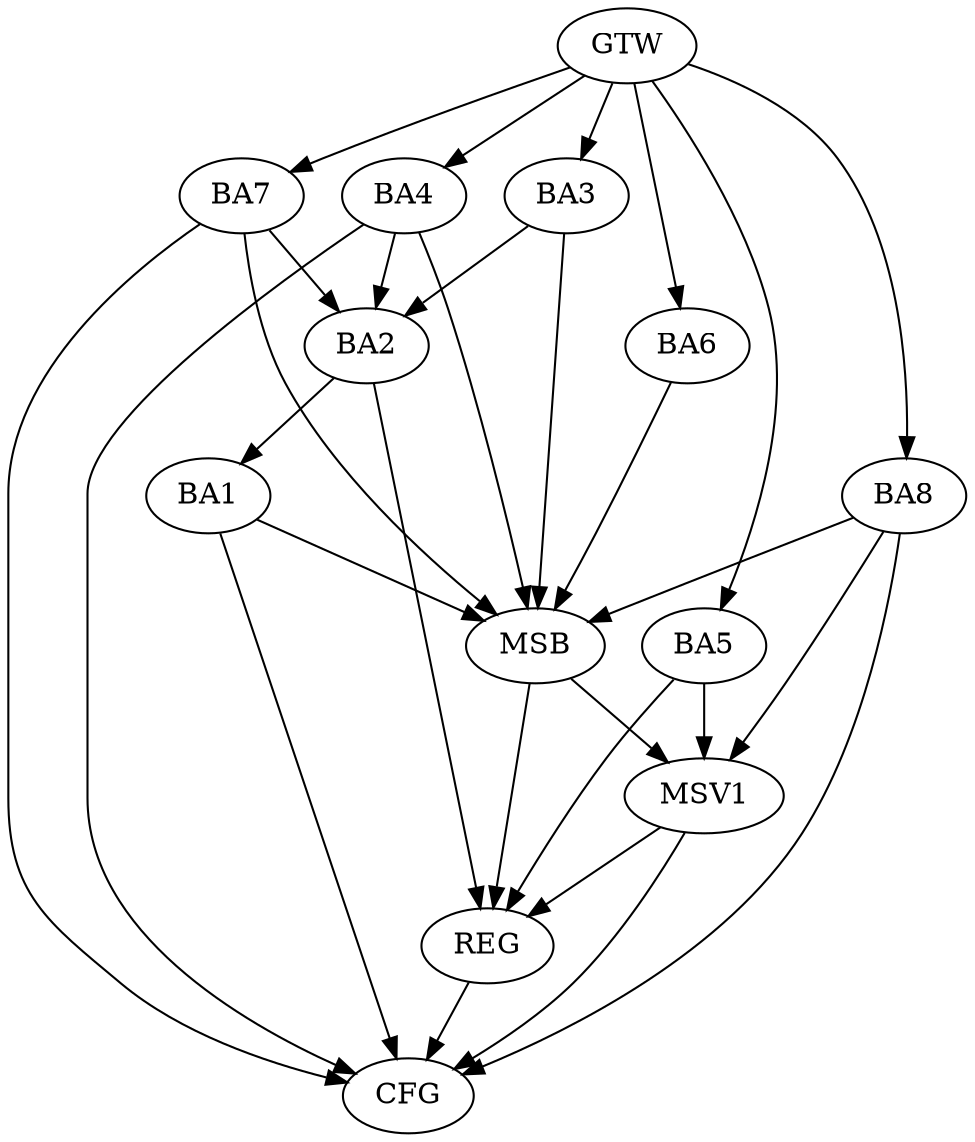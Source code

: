 strict digraph G {
  BA1 [ label="BA1" ];
  BA2 [ label="BA2" ];
  BA3 [ label="BA3" ];
  BA4 [ label="BA4" ];
  BA5 [ label="BA5" ];
  BA6 [ label="BA6" ];
  BA7 [ label="BA7" ];
  BA8 [ label="BA8" ];
  GTW [ label="GTW" ];
  REG [ label="REG" ];
  MSB [ label="MSB" ];
  CFG [ label="CFG" ];
  MSV1 [ label="MSV1" ];
  BA2 -> BA1;
  GTW -> BA3;
  GTW -> BA4;
  GTW -> BA5;
  GTW -> BA6;
  GTW -> BA7;
  GTW -> BA8;
  BA2 -> REG;
  BA5 -> REG;
  BA1 -> MSB;
  MSB -> REG;
  BA3 -> MSB;
  BA4 -> MSB;
  BA6 -> MSB;
  BA7 -> MSB;
  BA8 -> MSB;
  BA1 -> CFG;
  BA4 -> CFG;
  BA8 -> CFG;
  BA7 -> CFG;
  REG -> CFG;
  BA3 -> BA2;
  BA4 -> BA2;
  BA7 -> BA2;
  BA5 -> MSV1;
  MSB -> MSV1;
  BA8 -> MSV1;
  MSV1 -> REG;
  MSV1 -> CFG;
}
